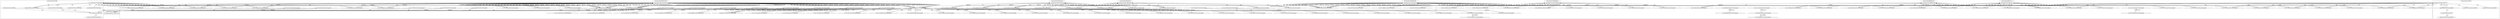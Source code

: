 digraph G {
	"1_fwatchdog#ServerID_866797f645-wb664"->"10.1.80.1:44382#ServerID_OuterContainerID"[ label="RESPONSE" ];
	"1_fwatchdog#ServerID_68977fd5c9-qtcgc"->"10.1.80.1:44040#ServerID_OuterContainerID"[ label="RESPONSE" ];
	"1_fwatchdog#ServerID_866797f645-wb664"->"10.1.80.1:44380#ServerID_OuterContainerID"[ label="RESPONSE" ];
	"10.1.80.1:44380#ServerID_OuterContainerID"->"1_fwatchdog#ServerID_866797f645-wb664"[ label="GET" ];
	"10.1.80.1:44042#ServerID_OuterContainerID"->"1_fwatchdog#ServerID_68977fd5c9-qtcgc"[ label="GET" ];
	"10.1.80.1:44040#ServerID_OuterContainerID"->"1_fwatchdog#ServerID_68977fd5c9-qtcgc"[ label="GET" ];
	"1_fwatchdog#ServerID_68977fd5c9-qtcgc"->"10.1.80.1:44042#ServerID_OuterContainerID"[ label="RESPONSE" ];
	"10.1.80.1:44382#ServerID_OuterContainerID"->"1_fwatchdog#ServerID_866797f645-wb664"[ label="GET" ];
	"10.1.80.1:60948#ServerID_OuterContainerID"->"1_fwatchdog#ServerID_7d87d9945d-dl2ff"[ label="GET" ];
	"1_fwatchdog#ServerID_7d87d9945d-dl2ff"->"10.1.80.1:60948#ServerID_OuterContainerID"[ label="RESPONSE" ];
	"10.1.80.1:52954#ServerID_OuterContainerID"->"1_fwatchdog#ServerID_54974bb99f-cjbgq"[ label="GET" ];
	"10.1.80.1:60950#ServerID_OuterContainerID"->"1_fwatchdog#ServerID_7d87d9945d-dl2ff"[ label="GET" ];
	"1_fwatchdog#ServerID_54974bb99f-cjbgq"->"10.1.80.1:52954#ServerID_OuterContainerID"[ label="RESPONSE" ];
	"1_fwatchdog#ServerID_7d87d9945d-dl2ff"->"10.1.80.1:60950#ServerID_OuterContainerID"[ label="RESPONSE" ];
	"10.1.80.1:52956#ServerID_OuterContainerID"->"1_fwatchdog#ServerID_54974bb99f-cjbgq"[ label="GET" ];
	"1_fwatchdog#ServerID_54974bb99f-cjbgq"->"10.1.80.1:52956#ServerID_OuterContainerID"[ label="RESPONSE" ];
	"10.1.80.1:45872#ServerID_OuterContainerID"->"1_fwatchdog#ServerID_c7c75f9bc-557t6"[ label="GET" ];
	"10.1.80.1:45874#ServerID_OuterContainerID"->"1_fwatchdog#ServerID_c7c75f9bc-557t6"[ label="GET" ];
	"1_fwatchdog#ServerID_c7c75f9bc-557t6"->"10.1.80.1:45872#ServerID_OuterContainerID"[ label="RESPONSE" ];
	"1_fwatchdog#ServerID_c7c75f9bc-557t6"->"10.1.80.1:45874#ServerID_OuterContainerID"[ label="RESPONSE" ];
	"10.1.80.1:33608#ServerID_OuterContainerID"->"1_fwatchdog#ServerID_5fff9df6cf-4xmj9"[ label="GET" ];
	"1_fwatchdog#ServerID_5fff9df6cf-4xmj9"->"10.1.80.1:33608#ServerID_OuterContainerID"[ label="RESPONSE" ];
	"10.1.80.1:33606#ServerID_OuterContainerID"->"1_fwatchdog#ServerID_5fff9df6cf-4xmj9"[ label="GET" ];
	"1_fwatchdog#ServerID_5fff9df6cf-4xmj9"->"10.1.80.1:33606#ServerID_OuterContainerID"[ label="RESPONSE" ];
	"10.1.80.1:33574#ServerID_OuterContainerID"->"1_fwatchdog#ServerID_9d862e47111d"[ label="read" ];
	"10.1.80.1:44075#ServerID_OuterContainerID"->"1_fwatchdog#ServerID_68977fd5c9-qtcgc"[ label="GET" ];
	"1_fwatchdog#ServerID_68977fd5c9-qtcgc"->"10.1.80.1:44075#ServerID_OuterContainerID"[ label="RESPONSE" ];
	"10.1.80.1:44074#ServerID_OuterContainerID"->"1_fwatchdog#ServerID_68977fd5c9-qtcgc"[ label="GET" ];
	"1_fwatchdog#ServerID_68977fd5c9-qtcgc"->"10.1.80.1:44074#ServerID_OuterContainerID"[ label="RESPONSE" ];
	"10.1.80.1:44416#ServerID_OuterContainerID"->"1_fwatchdog#ServerID_866797f645-wb664"[ label="GET" ];
	"1_fwatchdog#ServerID_866797f645-wb664"->"10.1.80.1:44416#ServerID_OuterContainerID"[ label="RESPONSE" ];
	"10.1.80.1:44414#ServerID_OuterContainerID"->"1_fwatchdog#ServerID_866797f645-wb664"[ label="GET" ];
	"1_fwatchdog#ServerID_866797f645-wb664"->"10.1.80.1:44414#ServerID_OuterContainerID"[ label="RESPONSE" ];
	"10.1.80.1:52990#ServerID_OuterContainerID"->"1_fwatchdog#ServerID_54974bb99f-cjbgq"[ label="GET" ];
	"1_fwatchdog#ServerID_54974bb99f-cjbgq"->"10.1.80.1:52990#ServerID_OuterContainerID"[ label="RESPONSE" ];
	"10.1.80.1:52988#ServerID_OuterContainerID"->"1_fwatchdog#ServerID_54974bb99f-cjbgq"[ label="GET" ];
	"1_fwatchdog#ServerID_54974bb99f-cjbgq"->"10.1.80.1:52988#ServerID_OuterContainerID"[ label="RESPONSE" ];
	"10.1.80.1:60982#ServerID_OuterContainerID"->"1_fwatchdog#ServerID_7d87d9945d-dl2ff"[ label="GET" ];
	"10.1.80.1:60984#ServerID_OuterContainerID"->"1_fwatchdog#ServerID_7d87d9945d-dl2ff"[ label="GET" ];
	"1_fwatchdog#ServerID_7d87d9945d-dl2ff"->"10.1.80.1:60984#ServerID_OuterContainerID"[ label="RESPONSE" ];
	"1_fwatchdog#ServerID_7d87d9945d-dl2ff"->"10.1.80.1:60982#ServerID_OuterContainerID"[ label="RESPONSE" ];
	"10.1.80.1:45908#ServerID_OuterContainerID"->"1_fwatchdog#ServerID_c7c75f9bc-557t6"[ label="GET" ];
	"10.1.80.1:45906#ServerID_OuterContainerID"->"1_fwatchdog#ServerID_c7c75f9bc-557t6"[ label="GET" ];
	"1_fwatchdog#ServerID_c7c75f9bc-557t6"->"10.1.80.1:45906#ServerID_OuterContainerID"[ label="RESPONSE" ];
	"1_fwatchdog#ServerID_c7c75f9bc-557t6"->"10.1.80.1:45908#ServerID_OuterContainerID"[ label="RESPONSE" ];
	"10.1.80.44:49264#ServerID_OuterContainerID"->"1_fwatchdog#ServerID_866797f645-wb664"[ label="POST" ];
	"1_fwatchdog#ServerID_866797f645-wb664"->"gateway:8080#ServerID_OuterContainerID"[ label="POST" ];
	"1_fwatchdog#ServerID_866797f645-wb664"->"10.1.80.44:8080#ServerID_OuterContainerID"[ label="POST" ];
	"10.1.80.44:40794#ServerID_OuterContainerID"->"1_fwatchdog#ServerID_7d87d9945d-dl2ff"[ label="POST" ];
	"1_fwatchdog#ServerID_7d87d9945d-dl2ff"->"10.1.80.44:40794#ServerID_OuterContainerID"[ label="RESPONSE" ];
	"10.1.80.44:8080#ServerID_OuterContainerID"->"1_fwatchdog#ServerID_866797f645-wb664"[ label="RESPONSE" ];
	"gateway:8080#ServerID_OuterContainerID"->"1_fwatchdog#ServerID_866797f645-wb664"[ label="RESPONSE" ];
	"1_fwatchdog#ServerID_866797f645-wb664"->"10.1.80.44:49264#ServerID_OuterContainerID"[ label="RESPONSE" ];
	"1_fwatchdog#ServerID_9d862e47111d"->"10.1.80.1:33574#ServerID_OuterContainerID"[ label="write" ];
	"10.1.80.44:49264#ServerID_OuterContainerID"->"1_fwatchdog#ServerID_866797f645-wb664"[ label="POST" ];
	"10.1.80.1:33572#ServerID_OuterContainerID"->"1_fwatchdog#ServerID_9d862e47111d"[ label="read" ];
	"1_fwatchdog#ServerID_866797f645-wb664"->"gateway:8080#ServerID_OuterContainerID"[ label="POST" ];
	"1_fwatchdog#ServerID_866797f645-wb664"->"10.1.80.44:8080#ServerID_OuterContainerID"[ label="POST" ];
	"10.1.80.44:40794#ServerID_OuterContainerID"->"1_fwatchdog#ServerID_7d87d9945d-dl2ff"[ label="POST" ];
	"1_fwatchdog#ServerID_7d87d9945d-dl2ff"->"10.1.80.44:40794#ServerID_OuterContainerID"[ label="RESPONSE" ];
	"10.1.80.44:8080#ServerID_OuterContainerID"->"1_fwatchdog#ServerID_866797f645-wb664"[ label="RESPONSE" ];
	"gateway:8080#ServerID_OuterContainerID"->"1_fwatchdog#ServerID_866797f645-wb664"[ label="RESPONSE" ];
	"1_fwatchdog#ServerID_866797f645-wb664"->"10.1.80.44:49264#ServerID_OuterContainerID"[ label="RESPONSE" ];
	"1_fwatchdog#ServerID_9d862e47111d"->"10.1.80.1:33572#ServerID_OuterContainerID"[ label="write" ];
	"10.1.80.44:49264#ServerID_OuterContainerID"->"1_fwatchdog#ServerID_866797f645-wb664"[ label="POST" ];
	"1_fwatchdog#ServerID_866797f645-wb664"->"gateway:8080#ServerID_OuterContainerID"[ label="POST" ];
	"1_fwatchdog#ServerID_866797f645-wb664"->"10.1.80.44:8080#ServerID_OuterContainerID"[ label="POST" ];
	"10.1.80.44:40794#ServerID_OuterContainerID"->"1_fwatchdog#ServerID_7d87d9945d-dl2ff"[ label="POST" ];
	"10.1.80.1:44040#ServerID_OuterContainerID"->"1_fwatchdog#ServerID_d60b35b0ed2d"[ label="read" ];
	"1_fwatchdog#ServerID_7d87d9945d-dl2ff"->"10.1.80.44:40794#ServerID_OuterContainerID"[ label="RESPONSE" ];
	"10.1.80.44:8080#ServerID_OuterContainerID"->"1_fwatchdog#ServerID_866797f645-wb664"[ label="RESPONSE" ];
	"gateway:8080#ServerID_OuterContainerID"->"1_fwatchdog#ServerID_866797f645-wb664"[ label="RESPONSE" ];
	"1_fwatchdog#ServerID_866797f645-wb664"->"10.1.80.44:49264#ServerID_OuterContainerID"[ label="RESPONSE" ];
	"10.1.80.1:44042#ServerID_OuterContainerID"->"1_fwatchdog#ServerID_d60b35b0ed2d"[ label="read" ];
	"10.1.80.44:49264#ServerID_OuterContainerID"->"1_fwatchdog#ServerID_866797f645-wb664"[ label="POST" ];
	"1_fwatchdog#ServerID_866797f645-wb664"->"gateway:8080#ServerID_OuterContainerID"[ label="POST" ];
	"1_fwatchdog#ServerID_866797f645-wb664"->"10.1.80.44:8080#ServerID_OuterContainerID"[ label="POST" ];
	"10.1.80.44:40794#ServerID_OuterContainerID"->"1_fwatchdog#ServerID_7d87d9945d-dl2ff"[ label="POST" ];
	"1_fwatchdog#ServerID_7d87d9945d-dl2ff"->"10.1.80.44:40794#ServerID_OuterContainerID"[ label="RESPONSE" ];
	"10.1.80.44:8080#ServerID_OuterContainerID"->"1_fwatchdog#ServerID_866797f645-wb664"[ label="RESPONSE" ];
	"gateway:8080#ServerID_OuterContainerID"->"1_fwatchdog#ServerID_866797f645-wb664"[ label="RESPONSE" ];
	"1_fwatchdog#ServerID_866797f645-wb664"->"10.1.80.44:49264#ServerID_OuterContainerID"[ label="RESPONSE" ];
	"1_fwatchdog#ServerID_d60b35b0ed2d"->"10.1.80.1:44042#ServerID_OuterContainerID"[ label="write" ];
	"10.1.80.1:33694#ServerID_OuterContainerID"->"1_fwatchdog#ServerID_5fff9df6cf-4xmj9"[ label="GET" ];
	"10.1.80.1:33695#ServerID_OuterContainerID"->"1_fwatchdog#ServerID_5fff9df6cf-4xmj9"[ label="GET" ];
	"1_fwatchdog#ServerID_5fff9df6cf-4xmj9"->"10.1.80.1:33694#ServerID_OuterContainerID"[ label="RESPONSE" ];
	"1_fwatchdog#ServerID_5fff9df6cf-4xmj9"->"10.1.80.1:33695#ServerID_OuterContainerID"[ label="RESPONSE" ];
	"10.1.80.44:49264#ServerID_OuterContainerID"->"1_fwatchdog#ServerID_866797f645-wb664"[ label="POST" ];
	"1_fwatchdog#ServerID_866797f645-wb664"->"gateway:8080#ServerID_OuterContainerID"[ label="POST" ];
	"1_fwatchdog#ServerID_866797f645-wb664"->"10.1.80.44:8080#ServerID_OuterContainerID"[ label="POST" ];
	"1_fwatchdog#ServerID_7d87d9945d-dl2ff"->"10.1.80.44:40794#ServerID_OuterContainerID"[ label="RESPONSE" ];
	"10.1.80.44:40794#ServerID_OuterContainerID"->"1_fwatchdog#ServerID_7d87d9945d-dl2ff"[ label="POST" ];
	"1_fwatchdog#ServerID_d60b35b0ed2d"->"10.1.80.1:44040#ServerID_OuterContainerID"[ label="write" ];
	"10.1.80.44:8080#ServerID_OuterContainerID"->"1_fwatchdog#ServerID_866797f645-wb664"[ label="RESPONSE" ];
	"gateway:8080#ServerID_OuterContainerID"->"1_fwatchdog#ServerID_866797f645-wb664"[ label="RESPONSE" ];
	"1_fwatchdog#ServerID_866797f645-wb664"->"10.1.80.44:49264#ServerID_OuterContainerID"[ label="RESPONSE" ];
	"10.1.80.1:44380#ServerID_OuterContainerID"->"1_fwatchdog#ServerID_309ec2955ffa"[ label="read" ];
	"10.1.80.44:49264#ServerID_OuterContainerID"->"1_fwatchdog#ServerID_866797f645-wb664"[ label="POST" ];
	"1_fwatchdog#ServerID_866797f645-wb664"->"gateway:8080#ServerID_OuterContainerID"[ label="POST" ];
	"1_fwatchdog#ServerID_866797f645-wb664"->"10.1.80.44:8080#ServerID_OuterContainerID"[ label="POST" ];
	"10.1.80.44:40794#ServerID_OuterContainerID"->"1_fwatchdog#ServerID_7d87d9945d-dl2ff"[ label="POST" ];
	"1_fwatchdog#ServerID_7d87d9945d-dl2ff"->"10.1.80.44:40794#ServerID_OuterContainerID"[ label="RESPONSE" ];
	"10.1.80.44:8080#ServerID_OuterContainerID"->"1_fwatchdog#ServerID_866797f645-wb664"[ label="RESPONSE" ];
	"gateway:8080#ServerID_OuterContainerID"->"1_fwatchdog#ServerID_866797f645-wb664"[ label="RESPONSE" ];
	"1_fwatchdog#ServerID_866797f645-wb664"->"10.1.80.44:49264#ServerID_OuterContainerID"[ label="RESPONSE" ];
	"10.1.80.44:49264#ServerID_OuterContainerID"->"1_fwatchdog#ServerID_866797f645-wb664"[ label="POST" ];
	"1_fwatchdog#ServerID_866797f645-wb664"->"gateway:8080#ServerID_OuterContainerID"[ label="POST" ];
	"1_fwatchdog#ServerID_866797f645-wb664"->"10.1.80.44:8080#ServerID_OuterContainerID"[ label="POST" ];
	"10.1.80.44:40794#ServerID_OuterContainerID"->"1_fwatchdog#ServerID_7d87d9945d-dl2ff"[ label="POST" ];
	"1_fwatchdog#ServerID_7d87d9945d-dl2ff"->"10.1.80.44:40794#ServerID_OuterContainerID"[ label="RESPONSE" ];
	"10.1.80.44:8080#ServerID_OuterContainerID"->"1_fwatchdog#ServerID_866797f645-wb664"[ label="RESPONSE" ];
	"gateway:8080#ServerID_OuterContainerID"->"1_fwatchdog#ServerID_866797f645-wb664"[ label="RESPONSE" ];
	"1_fwatchdog#ServerID_866797f645-wb664"->"10.1.80.44:49264#ServerID_OuterContainerID"[ label="RESPONSE" ];
	"10.1.80.44:49264#ServerID_OuterContainerID"->"1_fwatchdog#ServerID_866797f645-wb664"[ label="POST" ];
	"1_fwatchdog#ServerID_866797f645-wb664"->"gateway:8080#ServerID_OuterContainerID"[ label="POST" ];
	"1_fwatchdog#ServerID_866797f645-wb664"->"10.1.80.44:8080#ServerID_OuterContainerID"[ label="POST" ];
	"10.1.80.44:40794#ServerID_OuterContainerID"->"1_fwatchdog#ServerID_7d87d9945d-dl2ff"[ label="POST" ];
	"1_fwatchdog#ServerID_7d87d9945d-dl2ff"->"10.1.80.44:40794#ServerID_OuterContainerID"[ label="RESPONSE" ];
	"10.1.80.44:8080#ServerID_OuterContainerID"->"1_fwatchdog#ServerID_866797f645-wb664"[ label="RESPONSE" ];
	"gateway:8080#ServerID_OuterContainerID"->"1_fwatchdog#ServerID_866797f645-wb664"[ label="RESPONSE" ];
	"1_fwatchdog#ServerID_866797f645-wb664"->"10.1.80.44:49264#ServerID_OuterContainerID"[ label="RESPONSE" ];
	"10.1.80.44:49264#ServerID_OuterContainerID"->"1_fwatchdog#ServerID_866797f645-wb664"[ label="POST" ];
	"1_fwatchdog#ServerID_866797f645-wb664"->"gateway:8080#ServerID_OuterContainerID"[ label="POST" ];
	"1_fwatchdog#ServerID_866797f645-wb664"->"10.1.80.44:8080#ServerID_OuterContainerID"[ label="POST" ];
	"10.1.80.44:40794#ServerID_OuterContainerID"->"1_fwatchdog#ServerID_7d87d9945d-dl2ff"[ label="POST" ];
	"1_fwatchdog#ServerID_7d87d9945d-dl2ff"->"10.1.80.44:40794#ServerID_OuterContainerID"[ label="RESPONSE" ];
	"10.1.80.44:8080#ServerID_OuterContainerID"->"1_fwatchdog#ServerID_866797f645-wb664"[ label="RESPONSE" ];
	"gateway:8080#ServerID_OuterContainerID"->"1_fwatchdog#ServerID_866797f645-wb664"[ label="RESPONSE" ];
	"1_fwatchdog#ServerID_866797f645-wb664"->"10.1.80.44:49264#ServerID_OuterContainerID"[ label="RESPONSE" ];
	"10.1.80.44:49264#ServerID_OuterContainerID"->"1_fwatchdog#ServerID_866797f645-wb664"[ label="POST" ];
	"1_fwatchdog#ServerID_866797f645-wb664"->"gateway:8080#ServerID_OuterContainerID"[ label="POST" ];
	"1_fwatchdog#ServerID_866797f645-wb664"->"10.1.80.44:8080#ServerID_OuterContainerID"[ label="POST" ];
	"10.1.80.44:40794#ServerID_OuterContainerID"->"1_fwatchdog#ServerID_7d87d9945d-dl2ff"[ label="POST" ];
	"1_fwatchdog#ServerID_7d87d9945d-dl2ff"->"10.1.80.44:40794#ServerID_OuterContainerID"[ label="RESPONSE" ];
	"10.1.80.44:8080#ServerID_OuterContainerID"->"1_fwatchdog#ServerID_866797f645-wb664"[ label="RESPONSE" ];
	"gateway:8080#ServerID_OuterContainerID"->"1_fwatchdog#ServerID_866797f645-wb664"[ label="RESPONSE" ];
	"1_fwatchdog#ServerID_866797f645-wb664"->"10.1.80.44:49264#ServerID_OuterContainerID"[ label="RESPONSE" ];
	"10.1.80.44:49264#ServerID_OuterContainerID"->"1_fwatchdog#ServerID_866797f645-wb664"[ label="POST" ];
	"1_fwatchdog#ServerID_866797f645-wb664"->"gateway:8080#ServerID_OuterContainerID"[ label="POST" ];
	"1_fwatchdog#ServerID_866797f645-wb664"->"10.1.80.44:8080#ServerID_OuterContainerID"[ label="POST" ];
	"10.1.80.44:40794#ServerID_OuterContainerID"->"1_fwatchdog#ServerID_7d87d9945d-dl2ff"[ label="POST" ];
	"1_fwatchdog#ServerID_7d87d9945d-dl2ff"->"10.1.80.44:40794#ServerID_OuterContainerID"[ label="RESPONSE" ];
	"10.1.80.44:8080#ServerID_OuterContainerID"->"1_fwatchdog#ServerID_866797f645-wb664"[ label="RESPONSE" ];
	"gateway:8080#ServerID_OuterContainerID"->"1_fwatchdog#ServerID_866797f645-wb664"[ label="RESPONSE" ];
	"1_fwatchdog#ServerID_866797f645-wb664"->"10.1.80.44:49264#ServerID_OuterContainerID"[ label="RESPONSE" ];
	"10.1.80.44:49264#ServerID_OuterContainerID"->"1_fwatchdog#ServerID_866797f645-wb664"[ label="POST" ];
	"1_fwatchdog#ServerID_866797f645-wb664"->"gateway:8080#ServerID_OuterContainerID"[ label="POST" ];
	"1_fwatchdog#ServerID_866797f645-wb664"->"10.1.80.44:8080#ServerID_OuterContainerID"[ label="POST" ];
	"10.1.80.44:40794#ServerID_OuterContainerID"->"1_fwatchdog#ServerID_7d87d9945d-dl2ff"[ label="POST" ];
	"1_fwatchdog#ServerID_7d87d9945d-dl2ff"->"10.1.80.44:40794#ServerID_OuterContainerID"[ label="RESPONSE" ];
	"10.1.80.44:8080#ServerID_OuterContainerID"->"1_fwatchdog#ServerID_866797f645-wb664"[ label="RESPONSE" ];
	"gateway:8080#ServerID_OuterContainerID"->"1_fwatchdog#ServerID_866797f645-wb664"[ label="RESPONSE" ];
	"1_fwatchdog#ServerID_866797f645-wb664"->"10.1.80.44:49264#ServerID_OuterContainerID"[ label="RESPONSE" ];
	"10.1.80.44:40794#ServerID_OuterContainerID"->"1_fwatchdog#ServerID_7d87d9945d-dl2ff"[ label="POST" ];
	"10.1.80.44:49264#ServerID_OuterContainerID"->"1_fwatchdog#ServerID_866797f645-wb664"[ label="POST" ];
	"1_fwatchdog#ServerID_866797f645-wb664"->"gateway:8080#ServerID_OuterContainerID"[ label="POST" ];
	"1_fwatchdog#ServerID_866797f645-wb664"->"10.1.80.44:8080#ServerID_OuterContainerID"[ label="POST" ];
	"1_fwatchdog#ServerID_7d87d9945d-dl2ff"->"10.1.80.44:40794#ServerID_OuterContainerID"[ label="RESPONSE" ];
	"10.1.80.44:8080#ServerID_OuterContainerID"->"1_fwatchdog#ServerID_866797f645-wb664"[ label="RESPONSE" ];
	"gateway:8080#ServerID_OuterContainerID"->"1_fwatchdog#ServerID_866797f645-wb664"[ label="RESPONSE" ];
	"1_fwatchdog#ServerID_866797f645-wb664"->"10.1.80.44:49264#ServerID_OuterContainerID"[ label="RESPONSE" ];
	"10.1.80.44:49264#ServerID_OuterContainerID"->"1_fwatchdog#ServerID_866797f645-wb664"[ label="POST" ];
	"1_fwatchdog#ServerID_866797f645-wb664"->"gateway:8080#ServerID_OuterContainerID"[ label="POST" ];
	"1_fwatchdog#ServerID_866797f645-wb664"->"10.1.80.44:8080#ServerID_OuterContainerID"[ label="POST" ];
	"10.1.80.44:40794#ServerID_OuterContainerID"->"1_fwatchdog#ServerID_7d87d9945d-dl2ff"[ label="POST" ];
	"1_fwatchdog#ServerID_7d87d9945d-dl2ff"->"10.1.80.44:40794#ServerID_OuterContainerID"[ label="RESPONSE" ];
	"10.1.80.44:8080#ServerID_OuterContainerID"->"1_fwatchdog#ServerID_866797f645-wb664"[ label="RESPONSE" ];
	"gateway:8080#ServerID_OuterContainerID"->"1_fwatchdog#ServerID_866797f645-wb664"[ label="RESPONSE" ];
	"1_fwatchdog#ServerID_866797f645-wb664"->"10.1.80.44:49264#ServerID_OuterContainerID"[ label="RESPONSE" ];
	"10.1.80.44:49264#ServerID_OuterContainerID"->"1_fwatchdog#ServerID_866797f645-wb664"[ label="POST" ];
	"10.1.80.1:44250#ServerID_OuterContainerID"->"1_fwatchdog#ServerID_68977fd5c9-qtcgc"[ label="GET" ];
	"10.1.80.1:44248#ServerID_OuterContainerID"->"1_fwatchdog#ServerID_68977fd5c9-qtcgc"[ label="GET" ];
	"1_fwatchdog#ServerID_68977fd5c9-qtcgc"->"10.1.80.1:44248#ServerID_OuterContainerID"[ label="RESPONSE" ];
	"1_fwatchdog#ServerID_68977fd5c9-qtcgc"->"10.1.80.1:44250#ServerID_OuterContainerID"[ label="RESPONSE" ];
	"1_fwatchdog#ServerID_866797f645-wb664"->"gateway:8080#ServerID_OuterContainerID"[ label="POST" ];
	"1_fwatchdog#ServerID_866797f645-wb664"->"10.1.80.44:8080#ServerID_OuterContainerID"[ label="POST" ];
	"10.1.80.44:40794#ServerID_OuterContainerID"->"1_fwatchdog#ServerID_7d87d9945d-dl2ff"[ label="POST" ];
	"1_fwatchdog#ServerID_7d87d9945d-dl2ff"->"10.1.80.44:40794#ServerID_OuterContainerID"[ label="RESPONSE" ];
	"10.1.80.44:8080#ServerID_OuterContainerID"->"1_fwatchdog#ServerID_866797f645-wb664"[ label="RESPONSE" ];
	"gateway:8080#ServerID_OuterContainerID"->"1_fwatchdog#ServerID_866797f645-wb664"[ label="RESPONSE" ];
	"1_fwatchdog#ServerID_866797f645-wb664"->"10.1.80.44:49264#ServerID_OuterContainerID"[ label="RESPONSE" ];
	"10.1.80.1:44592#ServerID_OuterContainerID"->"1_fwatchdog#ServerID_866797f645-wb664"[ label="GET" ];
	"10.1.80.1:44594#ServerID_OuterContainerID"->"1_fwatchdog#ServerID_866797f645-wb664"[ label="GET" ];
	"1_fwatchdog#ServerID_866797f645-wb664"->"10.1.80.1:44594#ServerID_OuterContainerID"[ label="RESPONSE" ];
	"1_fwatchdog#ServerID_866797f645-wb664"->"10.1.80.1:44592#ServerID_OuterContainerID"[ label="RESPONSE" ];
	"10.1.80.1:32930#ServerID_OuterContainerID"->"1_fwatchdog#ServerID_7d87d9945d-dl2ff"[ label="GET" ];
	"10.1.80.1:32928#ServerID_OuterContainerID"->"1_fwatchdog#ServerID_7d87d9945d-dl2ff"[ label="GET" ];
	"10.1.80.1:53168#ServerID_OuterContainerID"->"1_fwatchdog#ServerID_54974bb99f-cjbgq"[ label="GET" ];
	"10.1.80.1:53166#ServerID_OuterContainerID"->"1_fwatchdog#ServerID_54974bb99f-cjbgq"[ label="GET" ];
	"1_fwatchdog#ServerID_7d87d9945d-dl2ff"->"10.1.80.1:32928#ServerID_OuterContainerID"[ label="RESPONSE" ];
	"1_fwatchdog#ServerID_7d87d9945d-dl2ff"->"10.1.80.1:32930#ServerID_OuterContainerID"[ label="RESPONSE" ];
	"1_fwatchdog#ServerID_54974bb99f-cjbgq"->"10.1.80.1:53166#ServerID_OuterContainerID"[ label="RESPONSE" ];
	"1_fwatchdog#ServerID_54974bb99f-cjbgq"->"10.1.80.1:53168#ServerID_OuterContainerID"[ label="RESPONSE" ];
	"10.1.80.44:49264#ServerID_OuterContainerID"->"1_fwatchdog#ServerID_866797f645-wb664"[ label="POST" ];
	"1_fwatchdog#ServerID_866797f645-wb664"->"gateway:8080#ServerID_OuterContainerID"[ label="POST" ];
	"1_fwatchdog#ServerID_866797f645-wb664"->"10.1.80.44:8080#ServerID_OuterContainerID"[ label="POST" ];
	"10.1.80.44:40794#ServerID_OuterContainerID"->"1_fwatchdog#ServerID_7d87d9945d-dl2ff"[ label="POST" ];
	"1_fwatchdog#ServerID_7d87d9945d-dl2ff"->"10.1.80.44:40794#ServerID_OuterContainerID"[ label="RESPONSE" ];
	"10.1.80.44:8080#ServerID_OuterContainerID"->"1_fwatchdog#ServerID_866797f645-wb664"[ label="RESPONSE" ];
	"gateway:8080#ServerID_OuterContainerID"->"1_fwatchdog#ServerID_866797f645-wb664"[ label="RESPONSE" ];
	"1_fwatchdog#ServerID_866797f645-wb664"->"10.1.80.44:49264#ServerID_OuterContainerID"[ label="RESPONSE" ];
	"10.1.80.1:46094#ServerID_OuterContainerID"->"1_fwatchdog#ServerID_c7c75f9bc-557t6"[ label="GET" ];
	"10.1.80.1:46092#ServerID_OuterContainerID"->"1_fwatchdog#ServerID_c7c75f9bc-557t6"[ label="GET" ];
	"1_fwatchdog#ServerID_c7c75f9bc-557t6"->"10.1.80.1:46092#ServerID_OuterContainerID"[ label="RESPONSE" ];
	"1_fwatchdog#ServerID_c7c75f9bc-557t6"->"10.1.80.1:46094#ServerID_OuterContainerID"[ label="RESPONSE" ];
	"10.1.80.44:49264#ServerID_OuterContainerID"->"1_fwatchdog#ServerID_866797f645-wb664"[ label="POST" ];
	"1_fwatchdog#ServerID_866797f645-wb664"->"gateway:8080#ServerID_OuterContainerID"[ label="POST" ];
	"1_fwatchdog#ServerID_866797f645-wb664"->"10.1.80.44:8080#ServerID_OuterContainerID"[ label="POST" ];
	"10.1.80.44:40794#ServerID_OuterContainerID"->"1_fwatchdog#ServerID_7d87d9945d-dl2ff"[ label="POST" ];
	"1_fwatchdog#ServerID_7d87d9945d-dl2ff"->"10.1.80.44:40794#ServerID_OuterContainerID"[ label="RESPONSE" ];
	"10.1.80.44:8080#ServerID_OuterContainerID"->"1_fwatchdog#ServerID_866797f645-wb664"[ label="RESPONSE" ];
	"gateway:8080#ServerID_OuterContainerID"->"1_fwatchdog#ServerID_866797f645-wb664"[ label="RESPONSE" ];
	"1_fwatchdog#ServerID_866797f645-wb664"->"10.1.80.44:49264#ServerID_OuterContainerID"[ label="RESPONSE" ];
	"10.1.80.44:49264#ServerID_OuterContainerID"->"1_fwatchdog#ServerID_866797f645-wb664"[ label="POST" ];
	"1_fwatchdog#ServerID_866797f645-wb664"->"gateway:8080#ServerID_OuterContainerID"[ label="POST" ];
	"1_fwatchdog#ServerID_866797f645-wb664"->"10.1.80.44:8080#ServerID_OuterContainerID"[ label="POST" ];
	"10.1.80.44:40794#ServerID_OuterContainerID"->"1_fwatchdog#ServerID_7d87d9945d-dl2ff"[ label="POST" ];
	"1_fwatchdog#ServerID_7d87d9945d-dl2ff"->"10.1.80.44:40794#ServerID_OuterContainerID"[ label="RESPONSE" ];
	"10.1.80.44:8080#ServerID_OuterContainerID"->"1_fwatchdog#ServerID_866797f645-wb664"[ label="RESPONSE" ];
	"gateway:8080#ServerID_OuterContainerID"->"1_fwatchdog#ServerID_866797f645-wb664"[ label="RESPONSE" ];
	"1_fwatchdog#ServerID_866797f645-wb664"->"10.1.80.44:49264#ServerID_OuterContainerID"[ label="RESPONSE" ];
	"10.1.80.44:49264#ServerID_OuterContainerID"->"1_fwatchdog#ServerID_866797f645-wb664"[ label="POST" ];
	"1_fwatchdog#ServerID_866797f645-wb664"->"gateway:8080#ServerID_OuterContainerID"[ label="POST" ];
	"1_fwatchdog#ServerID_866797f645-wb664"->"10.1.80.44:8080#ServerID_OuterContainerID"[ label="POST" ];
	"10.1.80.44:40794#ServerID_OuterContainerID"->"1_fwatchdog#ServerID_7d87d9945d-dl2ff"[ label="POST" ];
	"1_fwatchdog#ServerID_7d87d9945d-dl2ff"->"10.1.80.44:40794#ServerID_OuterContainerID"[ label="RESPONSE" ];
	"10.1.80.44:8080#ServerID_OuterContainerID"->"1_fwatchdog#ServerID_866797f645-wb664"[ label="RESPONSE" ];
	"gateway:8080#ServerID_OuterContainerID"->"1_fwatchdog#ServerID_866797f645-wb664"[ label="RESPONSE" ];
	"1_fwatchdog#ServerID_866797f645-wb664"->"10.1.80.44:49264#ServerID_OuterContainerID"[ label="RESPONSE" ];
	"10.1.80.1:33851#ServerID_OuterContainerID"->"1_fwatchdog#ServerID_5fff9df6cf-4xmj9"[ label="GET" ];
	"1_fwatchdog#ServerID_5fff9df6cf-4xmj9"->"10.1.80.1:33851#ServerID_OuterContainerID"[ label="RESPONSE" ];
	"10.1.80.1:33850#ServerID_OuterContainerID"->"1_fwatchdog#ServerID_5fff9df6cf-4xmj9"[ label="GET" ];
	"1_fwatchdog#ServerID_5fff9df6cf-4xmj9"->"10.1.80.1:33850#ServerID_OuterContainerID"[ label="RESPONSE" ];
	"10.1.80.1:44314#ServerID_OuterContainerID"->"1_fwatchdog#ServerID_68977fd5c9-qtcgc"[ label="GET" ];
	"1_fwatchdog#ServerID_68977fd5c9-qtcgc"->"10.1.80.1:44314#ServerID_OuterContainerID"[ label="RESPONSE" ];
	"10.1.80.1:44316#ServerID_OuterContainerID"->"1_fwatchdog#ServerID_68977fd5c9-qtcgc"[ label="GET" ];
	"1_fwatchdog#ServerID_68977fd5c9-qtcgc"->"10.1.80.1:44316#ServerID_OuterContainerID"[ label="RESPONSE" ];
	"10.1.80.1:44656#ServerID_OuterContainerID"->"1_fwatchdog#ServerID_866797f645-wb664"[ label="GET" ];
	"1_fwatchdog#ServerID_866797f645-wb664"->"10.1.80.1:44656#ServerID_OuterContainerID"[ label="RESPONSE" ];
	"10.1.80.1:44654#ServerID_OuterContainerID"->"1_fwatchdog#ServerID_866797f645-wb664"[ label="GET" ];
	"1_fwatchdog#ServerID_866797f645-wb664"->"10.1.80.1:44654#ServerID_OuterContainerID"[ label="RESPONSE" ];
	"10.1.80.1:32990#ServerID_OuterContainerID"->"1_fwatchdog#ServerID_7d87d9945d-dl2ff"[ label="GET" ];
	"1_fwatchdog#ServerID_7d87d9945d-dl2ff"->"10.1.80.1:32990#ServerID_OuterContainerID"[ label="RESPONSE" ];
	"10.1.80.1:53228#ServerID_OuterContainerID"->"1_fwatchdog#ServerID_54974bb99f-cjbgq"[ label="GET" ];
	"1_fwatchdog#ServerID_54974bb99f-cjbgq"->"10.1.80.1:53228#ServerID_OuterContainerID"[ label="RESPONSE" ];
	"10.1.80.1:53230#ServerID_OuterContainerID"->"1_fwatchdog#ServerID_54974bb99f-cjbgq"[ label="GET" ];
	"10.1.80.1:32992#ServerID_OuterContainerID"->"1_fwatchdog#ServerID_7d87d9945d-dl2ff"[ label="GET" ];
	"1_fwatchdog#ServerID_7d87d9945d-dl2ff"->"10.1.80.1:32992#ServerID_OuterContainerID"[ label="RESPONSE" ];
	"1_fwatchdog#ServerID_54974bb99f-cjbgq"->"10.1.80.1:53230#ServerID_OuterContainerID"[ label="RESPONSE" ];
	"10.1.80.1:46147#ServerID_OuterContainerID"->"1_fwatchdog#ServerID_c7c75f9bc-557t6"[ label="GET" ];
	"1_fwatchdog#ServerID_c7c75f9bc-557t6"->"10.1.80.1:46147#ServerID_OuterContainerID"[ label="RESPONSE" ];
	"10.1.80.1:46146#ServerID_OuterContainerID"->"1_fwatchdog#ServerID_c7c75f9bc-557t6"[ label="GET" ];
	"1_fwatchdog#ServerID_c7c75f9bc-557t6"->"10.1.80.1:46146#ServerID_OuterContainerID"[ label="RESPONSE" ];
	"10.1.80.1:33884#ServerID_OuterContainerID"->"1_fwatchdog#ServerID_5fff9df6cf-4xmj9"[ label="GET" ];
	"1_fwatchdog#ServerID_5fff9df6cf-4xmj9"->"10.1.80.1:33884#ServerID_OuterContainerID"[ label="RESPONSE" ];
	"10.1.80.1:33885#ServerID_OuterContainerID"->"1_fwatchdog#ServerID_5fff9df6cf-4xmj9"[ label="GET" ];
	"1_fwatchdog#ServerID_5fff9df6cf-4xmj9"->"10.1.80.1:33885#ServerID_OuterContainerID"[ label="RESPONSE" ];
	"10.1.80.1:44362#ServerID_OuterContainerID"->"1_fwatchdog#ServerID_68977fd5c9-qtcgc"[ label="GET" ];
	"1_fwatchdog#ServerID_68977fd5c9-qtcgc"->"10.1.80.1:44362#ServerID_OuterContainerID"[ label="RESPONSE" ];
	"10.1.80.1:44364#ServerID_OuterContainerID"->"1_fwatchdog#ServerID_68977fd5c9-qtcgc"[ label="GET" ];
	"1_fwatchdog#ServerID_68977fd5c9-qtcgc"->"10.1.80.1:44364#ServerID_OuterContainerID"[ label="RESPONSE" ];
	"10.1.80.1:44702#ServerID_OuterContainerID"->"1_fwatchdog#ServerID_866797f645-wb664"[ label="GET" ];
	"1_fwatchdog#ServerID_866797f645-wb664"->"10.1.80.1:44702#ServerID_OuterContainerID"[ label="RESPONSE" ];
	"10.1.80.1:44703#ServerID_OuterContainerID"->"1_fwatchdog#ServerID_866797f645-wb664"[ label="GET" ];
	"1_fwatchdog#ServerID_866797f645-wb664"->"10.1.80.1:44703#ServerID_OuterContainerID"[ label="RESPONSE" ];
	"10.1.80.1:53276#ServerID_OuterContainerID"->"1_fwatchdog#ServerID_54974bb99f-cjbgq"[ label="GET" ];
	"10.1.80.1:53272#ServerID_OuterContainerID"->"1_fwatchdog#ServerID_54974bb99f-cjbgq"[ label="GET" ];
	"1_fwatchdog#ServerID_54974bb99f-cjbgq"->"10.1.80.1:53272#ServerID_OuterContainerID"[ label="RESPONSE" ];
	"1_fwatchdog#ServerID_54974bb99f-cjbgq"->"10.1.80.1:53276#ServerID_OuterContainerID"[ label="RESPONSE" ];
	"10.1.80.1:33044#ServerID_OuterContainerID"->"1_fwatchdog#ServerID_7d87d9945d-dl2ff"[ label="GET" ];
	"1_fwatchdog#ServerID_7d87d9945d-dl2ff"->"10.1.80.1:33044#ServerID_OuterContainerID"[ label="RESPONSE" ];
	"10.1.80.1:33038#ServerID_OuterContainerID"->"1_fwatchdog#ServerID_7d87d9945d-dl2ff"[ label="GET" ];
	"1_fwatchdog#ServerID_7d87d9945d-dl2ff"->"10.1.80.1:33038#ServerID_OuterContainerID"[ label="RESPONSE" ];
	"10.1.80.1:46196#ServerID_OuterContainerID"->"1_fwatchdog#ServerID_c7c75f9bc-557t6"[ label="GET" ];
	"1_fwatchdog#ServerID_c7c75f9bc-557t6"->"10.1.80.1:46196#ServerID_OuterContainerID"[ label="RESPONSE" ];
	"10.1.80.1:46194#ServerID_OuterContainerID"->"1_fwatchdog#ServerID_c7c75f9bc-557t6"[ label="GET" ];
	"10.1.80.1:44382#ServerID_OuterContainerID"->"1_fwatchdog#ServerID_309ec2955ffa"[ label="read" ];
	"1_fwatchdog#ServerID_309ec2955ffa"->"10.1.80.1:44382#ServerID_OuterContainerID"[ label="write" ];
	"1_fwatchdog#ServerID_309ec2955ffa"->"10.1.80.1:44380#ServerID_OuterContainerID"[ label="write" ];
	"10.1.80.1:60948#ServerID_OuterContainerID"->"1_fwatchdog#ServerID_04eca90de97f"[ label="read" ];
	"10.1.80.1:60950#ServerID_OuterContainerID"->"1_fwatchdog#ServerID_04eca90de97f"[ label="read" ];
	"1_fwatchdog#ServerID_04eca90de97f"->"10.1.80.1:60948#ServerID_OuterContainerID"[ label="write" ];
	"1_fwatchdog#ServerID_04eca90de97f"->"10.1.80.1:60950#ServerID_OuterContainerID"[ label="write" ];
	"10.1.80.1:33608#ServerID_OuterContainerID"->"1_fwatchdog#ServerID_9d862e47111d"[ label="read" ];
	"1_fwatchdog#ServerID_9d862e47111d"->"10.1.80.1:33608#ServerID_OuterContainerID"[ label="write" ];
	"10.1.80.1:33606#ServerID_OuterContainerID"->"1_fwatchdog#ServerID_9d862e47111d"[ label="read" ];
	"10.1.80.1:44074#ServerID_OuterContainerID"->"1_fwatchdog#ServerID_d60b35b0ed2d"[ label="read" ];
	"1_fwatchdog#ServerID_9d862e47111d"->"10.1.80.1:33606#ServerID_OuterContainerID"[ label="write" ];
	"10.1.80.1:44075#ServerID_OuterContainerID"->"1_fwatchdog#ServerID_d60b35b0ed2d"[ label="read" ];
	"1_fwatchdog#ServerID_d60b35b0ed2d"->"10.1.80.1:44075#ServerID_OuterContainerID"[ label="write" ];
	"1_fwatchdog#ServerID_d60b35b0ed2d"->"10.1.80.1:44074#ServerID_OuterContainerID"[ label="write" ];
	"10.1.80.1:44414#ServerID_OuterContainerID"->"1_fwatchdog#ServerID_309ec2955ffa"[ label="read" ];
	"10.1.80.1:44416#ServerID_OuterContainerID"->"1_fwatchdog#ServerID_309ec2955ffa"[ label="read" ];
	"1_fwatchdog#ServerID_309ec2955ffa"->"10.1.80.1:44416#ServerID_OuterContainerID"[ label="write" ];
	"1_fwatchdog#ServerID_309ec2955ffa"->"10.1.80.1:44414#ServerID_OuterContainerID"[ label="write" ];
	"10.1.80.1:60982#ServerID_OuterContainerID"->"1_fwatchdog#ServerID_04eca90de97f"[ label="read" ];
	"10.1.80.1:60984#ServerID_OuterContainerID"->"1_fwatchdog#ServerID_04eca90de97f"[ label="read" ];
	"1_fwatchdog#ServerID_04eca90de97f"->"10.1.80.1:60984#ServerID_OuterContainerID"[ label="write" ];
	"1_fwatchdog#ServerID_04eca90de97f"->"10.1.80.1:60982#ServerID_OuterContainerID"[ label="write" ];
	"1_fwatchdog#ServerID_309ec2955ffa"->"localhost:3000#ServerID_309ec2955ffa"[ label="connect" ];
	"1_fwatchdog#ServerID_309ec2955ffa"->"pipe:[443592]#ServerID_309ec2955ffa"[ label="write" ];
	"10.1.80.44:49264#ServerID_OuterContainerID"->"1_fwatchdog#ServerID_309ec2955ffa"[ label="read" ];
	"localhost:3000#ServerID_309ec2955ffa"->"1_fwatchdog#ServerID_309ec2955ffa"[ label="read" ];
	"1_fwatchdog#ServerID_309ec2955ffa"->"localhost:3000#ServerID_309ec2955ffa"[ label="write" ];
	"localhost:3000#ServerID_309ec2955ffa"->"11_node#ServerID_309ec2955ffa"[ label="read" ];
	"11_node#ServerID_309ec2955ffa"->"pipe:[442137]#ServerID_309ec2955ffa"[ label="write" ];
	"/etc/hosts#ServerID_309ec2955ffa"->"11_node#ServerID_309ec2955ffa"[ label="read" ];
	"/etc/resolv.conf#ServerID_309ec2955ffa"->"11_node#ServerID_309ec2955ffa"[ label="read" ];
	"11_node#ServerID_309ec2955ffa"->"10.152.183.10:53#ServerID_OuterContainerID"[ label="sendto" ];
	"10.152.183.10:53#ServerID_OuterContainerID"->"11_node#ServerID_309ec2955ffa"[ label="recvfrom" ];
	"11_node#ServerID_309ec2955ffa"->"gateway:8080#ServerID_OuterContainerID"[ label="connect" ];
	"1_fwatchdog#ServerID_04eca90de97f"->"pipe:[445141]#ServerID_04eca90de97f"[ label="write" ];
	"10.1.80.44:40794#ServerID_OuterContainerID"->"1_fwatchdog#ServerID_04eca90de97f"[ label="read" ];
	"localhost:3000#ServerID_04eca90de97f"->"1_fwatchdog#ServerID_04eca90de97f"[ label="read" ];
	"1_fwatchdog#ServerID_04eca90de97f"->"localhost:3000#ServerID_04eca90de97f"[ label="connect" ];
	"1_fwatchdog#ServerID_04eca90de97f"->"localhost:3000#ServerID_04eca90de97f"[ label="write" ];
	"localhost:3000#ServerID_04eca90de97f"->"13_node#ServerID_04eca90de97f"[ label="read" ];
	"13_node#ServerID_04eca90de97f"->"pipe:[445197]#ServerID_04eca90de97f"[ label="write" ];
	"1_fwatchdog#ServerID_04eca90de97f"->"pipe:[445142]#ServerID_04eca90de97f"[ label="write" ];
	"gateway:8080#ServerID_OuterContainerID"->"11_node#ServerID_309ec2955ffa"[ label="read" ];
	"1_fwatchdog#ServerID_04eca90de97f"->"10.1.80.44:40794#ServerID_OuterContainerID"[ label="write" ];
	"1_fwatchdog#ServerID_309ec2955ffa"->"pipe:[443593]#ServerID_309ec2955ffa"[ label="write" ];
	"1_fwatchdog#ServerID_309ec2955ffa"->"10.1.80.44:49264#ServerID_OuterContainerID"[ label="write" ];
	"10.1.80.1:33695#ServerID_OuterContainerID"->"1_fwatchdog#ServerID_9d862e47111d"[ label="read" ];
	"10.1.80.1:33694#ServerID_OuterContainerID"->"1_fwatchdog#ServerID_9d862e47111d"[ label="read" ];
	"1_fwatchdog#ServerID_9d862e47111d"->"10.1.80.1:33694#ServerID_OuterContainerID"[ label="write" ];
	"1_fwatchdog#ServerID_9d862e47111d"->"10.1.80.1:33695#ServerID_OuterContainerID"[ label="write" ];
	"10.1.80.1:44248#ServerID_OuterContainerID"->"1_fwatchdog#ServerID_d60b35b0ed2d"[ label="read" ];
	"10.1.80.1:44250#ServerID_OuterContainerID"->"1_fwatchdog#ServerID_d60b35b0ed2d"[ label="read" ];
	"1_fwatchdog#ServerID_d60b35b0ed2d"->"10.1.80.1:44248#ServerID_OuterContainerID"[ label="write" ];
	"1_fwatchdog#ServerID_d60b35b0ed2d"->"10.1.80.1:44250#ServerID_OuterContainerID"[ label="write" ];
	"10.1.80.1:44592#ServerID_OuterContainerID"->"1_fwatchdog#ServerID_309ec2955ffa"[ label="read" ];
	"10.1.80.1:44594#ServerID_OuterContainerID"->"1_fwatchdog#ServerID_309ec2955ffa"[ label="read" ];
	"1_fwatchdog#ServerID_309ec2955ffa"->"10.1.80.1:44594#ServerID_OuterContainerID"[ label="write" ];
	"10.1.80.1:32928#ServerID_OuterContainerID"->"1_fwatchdog#ServerID_04eca90de97f"[ label="read" ];
	"10.1.80.1:32930#ServerID_OuterContainerID"->"1_fwatchdog#ServerID_04eca90de97f"[ label="read" ];
	"1_fwatchdog#ServerID_309ec2955ffa"->"10.1.80.1:44592#ServerID_OuterContainerID"[ label="write" ];
	"1_fwatchdog#ServerID_04eca90de97f"->"10.1.80.1:32928#ServerID_OuterContainerID"[ label="write" ];
	"1_fwatchdog#ServerID_04eca90de97f"->"10.1.80.1:32930#ServerID_OuterContainerID"[ label="write" ];
	"10.1.80.1:33851#ServerID_OuterContainerID"->"1_fwatchdog#ServerID_9d862e47111d"[ label="read" ];
	"10.1.80.1:33850#ServerID_OuterContainerID"->"1_fwatchdog#ServerID_9d862e47111d"[ label="read" ];
	"1_fwatchdog#ServerID_9d862e47111d"->"10.1.80.1:33851#ServerID_OuterContainerID"[ label="write" ];
	"1_fwatchdog#ServerID_9d862e47111d"->"10.1.80.1:33850#ServerID_OuterContainerID"[ label="write" ];
	"10.1.80.1:44314#ServerID_OuterContainerID"->"1_fwatchdog#ServerID_d60b35b0ed2d"[ label="read" ];
	"1_fwatchdog#ServerID_d60b35b0ed2d"->"10.1.80.1:44314#ServerID_OuterContainerID"[ label="write" ];
	"10.1.80.1:44316#ServerID_OuterContainerID"->"1_fwatchdog#ServerID_d60b35b0ed2d"[ label="read" ];
	"1_fwatchdog#ServerID_d60b35b0ed2d"->"10.1.80.1:44316#ServerID_OuterContainerID"[ label="write" ];
	"10.1.80.1:44654#ServerID_OuterContainerID"->"1_fwatchdog#ServerID_309ec2955ffa"[ label="read" ];
	"10.1.80.1:44656#ServerID_OuterContainerID"->"1_fwatchdog#ServerID_309ec2955ffa"[ label="read" ];
	"1_fwatchdog#ServerID_309ec2955ffa"->"10.1.80.1:44656#ServerID_OuterContainerID"[ label="write" ];
	"1_fwatchdog#ServerID_309ec2955ffa"->"10.1.80.1:44654#ServerID_OuterContainerID"[ label="write" ];
	"10.1.80.1:32992#ServerID_OuterContainerID"->"1_fwatchdog#ServerID_04eca90de97f"[ label="read" ];
	"10.1.80.1:32990#ServerID_OuterContainerID"->"1_fwatchdog#ServerID_04eca90de97f"[ label="read" ];
	"1_fwatchdog#ServerID_04eca90de97f"->"10.1.80.1:32990#ServerID_OuterContainerID"[ label="write" ];
	"1_fwatchdog#ServerID_04eca90de97f"->"10.1.80.1:32992#ServerID_OuterContainerID"[ label="write" ];
	"10.1.80.1:33885#ServerID_OuterContainerID"->"1_fwatchdog#ServerID_9d862e47111d"[ label="read" ];
	"10.1.80.1:33884#ServerID_OuterContainerID"->"1_fwatchdog#ServerID_9d862e47111d"[ label="read" ];
	"1_fwatchdog#ServerID_9d862e47111d"->"10.1.80.1:33884#ServerID_OuterContainerID"[ label="write" ];
	"1_fwatchdog#ServerID_9d862e47111d"->"10.1.80.1:33885#ServerID_OuterContainerID"[ label="write" ];
	"10.1.80.1:44362#ServerID_OuterContainerID"->"1_fwatchdog#ServerID_d60b35b0ed2d"[ label="read" ];
	"10.1.80.1:44364#ServerID_OuterContainerID"->"1_fwatchdog#ServerID_d60b35b0ed2d"[ label="read" ];
	"1_fwatchdog#ServerID_d60b35b0ed2d"->"10.1.80.1:44362#ServerID_OuterContainerID"[ label="write" ];
	"1_fwatchdog#ServerID_d60b35b0ed2d"->"10.1.80.1:44364#ServerID_OuterContainerID"[ label="write" ];
	"10.1.80.1:44703#ServerID_OuterContainerID"->"1_fwatchdog#ServerID_309ec2955ffa"[ label="read" ];
	"1_fwatchdog#ServerID_309ec2955ffa"->"10.1.80.1:44702#ServerID_OuterContainerID"[ label="write" ];
	"10.1.80.1:44702#ServerID_OuterContainerID"->"1_fwatchdog#ServerID_309ec2955ffa"[ label="read" ];
	"10.1.80.1:33038#ServerID_OuterContainerID"->"1_fwatchdog#ServerID_04eca90de97f"[ label="read" ];
	"1_fwatchdog#ServerID_309ec2955ffa"->"10.1.80.1:44703#ServerID_OuterContainerID"[ label="write" ];
	"10.1.80.1:33044#ServerID_OuterContainerID"->"1_fwatchdog#ServerID_04eca90de97f"[ label="read" ];
	"1_fwatchdog#ServerID_04eca90de97f"->"10.1.80.1:33044#ServerID_OuterContainerID"[ label="write" ];
	"1_fwatchdog#ServerID_9d862e47111d"->"10.1.80.1:33930#ServerID_OuterContainerID"[ label="write" ];
	"1_fwatchdog#ServerID_04eca90de97f"->"10.1.80.1:33038#ServerID_OuterContainerID"[ label="write" ];
	"10.1.80.1:33928#ServerID_OuterContainerID"->"1_fwatchdog#ServerID_9d862e47111d"[ label="read" ];
	"10.1.80.1:33930#ServerID_OuterContainerID"->"1_fwatchdog#ServerID_9d862e47111d"[ label="read" ];
	"1_fwatchdog#ServerID_9d862e47111d"->"10.1.80.1:33928#ServerID_OuterContainerID"[ label="write" ];
	"10.1.80.1:53144#ServerID_OuterContainerID"->"10.1.80.45:8181#ServerID_OuterContainerID"[ label="GET" ];
	"10.1.80.45:8181#ServerID_OuterContainerID"->"10.1.80.1:53144#ServerID_OuterContainerID"[ label="RESPONSE" ];
	"10.1.80.1:37714#ServerID_OuterContainerID"->"10.1.80.49:9093#ServerID_OuterContainerID"[ label="GET" ];
	"10.1.80.49:9093#ServerID_OuterContainerID"->"10.1.80.1:37714#ServerID_OuterContainerID"[ label="RESPONSE" ];
	"10.1.80.59:48430#ServerID_OuterContainerID"->"10.1.80.44:8082#ServerID_OuterContainerID"[ label="GET" ];
	"10.1.80.44:8082#ServerID_OuterContainerID"->"10.1.80.59:48430#ServerID_OuterContainerID"[ label="RESPONSE" ];
	"10.1.80.1:55368#ServerID_OuterContainerID"->"10.1.80.44:8080#ServerID_OuterContainerID"[ label="GET" ];
	"10.1.80.44:8080#ServerID_OuterContainerID"->"10.1.80.1:55368#ServerID_OuterContainerID"[ label="RESPONSE" ];
	"10.1.80.1:28396#ServerID_OuterContainerID"->"10.1.80.44:8080#ServerID_OuterContainerID"[ label="POST" ];
	"10.1.80.44:8080#ServerID_OuterContainerID"->"10.1.80.1:28396#ServerID_OuterContainerID"[ label="RESPONSE" ];
	"10.1.80.44:8080#ServerID_OuterContainerID"->"10.0.88.125:31112#ServerID_OuterContainerID"[ label="RESPONSE" ];
	"10.1.80.1:1115#ServerID_OuterContainerID"->"10.1.80.44:8080#ServerID_OuterContainerID"[ label="POST" ];
	"10.1.80.44:8080#ServerID_OuterContainerID"->"10.1.80.1:1115#ServerID_OuterContainerID"[ label="RESPONSE" ];
	"10.1.80.1:39232#ServerID_OuterContainerID"->"10.1.80.44:8080#ServerID_OuterContainerID"[ label="POST" ];
	"10.1.80.44:8080#ServerID_OuterContainerID"->"10.1.80.1:39232#ServerID_OuterContainerID"[ label="RESPONSE" ];
	"10.1.80.44:8080#ServerID_OuterContainerID"->"10.0.88.125:31112#ServerID_OuterContainerID"[ label="RESPONSE" ];
	"10.1.80.1:25138#ServerID_OuterContainerID"->"10.1.80.44:8080#ServerID_OuterContainerID"[ label="POST" ];
	"10.1.80.44:8080#ServerID_OuterContainerID"->"10.1.80.1:25138#ServerID_OuterContainerID"[ label="RESPONSE" ];
	"10.1.80.44:8080#ServerID_OuterContainerID"->"10.0.88.125:31112#ServerID_OuterContainerID"[ label="RESPONSE" ];
	"10.1.80.1:64517#ServerID_OuterContainerID"->"10.1.80.44:8080#ServerID_OuterContainerID"[ label="POST" ];
	"10.1.80.44:8080#ServerID_OuterContainerID"->"10.1.80.1:64517#ServerID_OuterContainerID"[ label="RESPONSE" ];
	"10.1.80.44:8080#ServerID_OuterContainerID"->"10.0.88.125:31112#ServerID_OuterContainerID"[ label="RESPONSE" ];
	"10.1.80.1:12304#ServerID_OuterContainerID"->"10.1.80.44:8080#ServerID_OuterContainerID"[ label="POST" ];
	"10.1.80.44:8080#ServerID_OuterContainerID"->"10.1.80.1:12304#ServerID_OuterContainerID"[ label="RESPONSE" ];
	"10.1.80.44:8080#ServerID_OuterContainerID"->"10.0.88.125:31112#ServerID_OuterContainerID"[ label="RESPONSE" ];
	"10.1.80.1:60230#ServerID_OuterContainerID"->"10.1.80.44:8080#ServerID_OuterContainerID"[ label="POST" ];
	"10.1.80.44:8080#ServerID_OuterContainerID"->"10.1.80.1:60230#ServerID_OuterContainerID"[ label="RESPONSE" ];
	"10.1.80.44:8080#ServerID_OuterContainerID"->"10.0.88.125:31112#ServerID_OuterContainerID"[ label="RESPONSE" ];
	"10.1.80.1:63940#ServerID_OuterContainerID"->"10.1.80.44:8080#ServerID_OuterContainerID"[ label="POST" ];
	"10.1.80.44:8080#ServerID_OuterContainerID"->"10.1.80.1:63940#ServerID_OuterContainerID"[ label="RESPONSE" ];
	"10.1.80.1:53776#ServerID_OuterContainerID"->"10.1.80.56:8000#ServerID_OuterContainerID"[ label="GET" ];
	"10.1.80.44:8080#ServerID_OuterContainerID"->"10.0.88.125:31112#ServerID_OuterContainerID"[ label="RESPONSE" ];
	"10.1.80.56:8000#ServerID_OuterContainerID"->"10.1.80.1:53776#ServerID_OuterContainerID"[ label="RESPONSE" ];
	"10.1.80.1:26045#ServerID_OuterContainerID"->"10.1.80.44:8080#ServerID_OuterContainerID"[ label="POST" ];
	"10.1.80.44:8080#ServerID_OuterContainerID"->"10.1.80.1:26045#ServerID_OuterContainerID"[ label="RESPONSE" ];
	"10.1.80.44:8080#ServerID_OuterContainerID"->"10.0.88.125:31112#ServerID_OuterContainerID"[ label="RESPONSE" ];
	"10.1.80.1:18232#ServerID_OuterContainerID"->"10.1.80.44:8080#ServerID_OuterContainerID"[ label="POST" ];
	"10.1.80.44:8080#ServerID_OuterContainerID"->"10.1.80.1:18232#ServerID_OuterContainerID"[ label="RESPONSE" ];
	"10.1.80.44:8080#ServerID_OuterContainerID"->"10.0.88.125:31112#ServerID_OuterContainerID"[ label="RESPONSE" ];
	"10.1.80.1:24796#ServerID_OuterContainerID"->"10.1.80.44:8080#ServerID_OuterContainerID"[ label="POST" ];
	"10.1.80.44:8080#ServerID_OuterContainerID"->"10.1.80.1:24796#ServerID_OuterContainerID"[ label="RESPONSE" ];
	"10.1.80.44:8080#ServerID_OuterContainerID"->"10.0.88.125:31112#ServerID_OuterContainerID"[ label="RESPONSE" ];
	"10.1.80.1:23701#ServerID_OuterContainerID"->"10.1.80.44:8080#ServerID_OuterContainerID"[ label="POST" ];
	"10.1.80.44:8080#ServerID_OuterContainerID"->"10.1.80.1:23701#ServerID_OuterContainerID"[ label="RESPONSE" ];
	"10.1.80.44:8080#ServerID_OuterContainerID"->"10.0.88.125:31112#ServerID_OuterContainerID"[ label="RESPONSE" ];
	"10.1.80.1:21216#ServerID_OuterContainerID"->"10.1.80.44:8080#ServerID_OuterContainerID"[ label="POST" ];
	"10.1.80.44:8080#ServerID_OuterContainerID"->"10.1.80.1:21216#ServerID_OuterContainerID"[ label="RESPONSE" ];
	"10.1.80.44:8080#ServerID_OuterContainerID"->"10.0.88.125:31112#ServerID_OuterContainerID"[ label="RESPONSE" ];
	"10.1.80.1:55520#ServerID_OuterContainerID"->"10.1.80.44:8080#ServerID_OuterContainerID"[ label="GET" ];
	"10.1.80.44:8080#ServerID_OuterContainerID"->"10.1.80.1:55520#ServerID_OuterContainerID"[ label="RESPONSE" ];
	"10.1.80.1:60404#ServerID_OuterContainerID"->"10.1.80.59:9090#ServerID_OuterContainerID"[ label="GET" ];
	"10.1.80.59:9090#ServerID_OuterContainerID"->"10.1.80.1:60404#ServerID_OuterContainerID"[ label="RESPONSE" ];
	"10.1.80.1:63657#ServerID_OuterContainerID"->"10.1.80.44:8080#ServerID_OuterContainerID"[ label="POST" ];
	"10.1.80.44:8080#ServerID_OuterContainerID"->"10.1.80.1:63657#ServerID_OuterContainerID"[ label="RESPONSE" ];
	"10.1.80.44:8080#ServerID_OuterContainerID"->"10.0.88.125:31112#ServerID_OuterContainerID"[ label="RESPONSE" ];
	"10.1.80.1:1382#ServerID_OuterContainerID"->"10.1.80.44:8080#ServerID_OuterContainerID"[ label="POST" ];
	"10.1.80.44:8080#ServerID_OuterContainerID"->"10.1.80.1:1382#ServerID_OuterContainerID"[ label="RESPONSE" ];
	"10.1.80.44:8080#ServerID_OuterContainerID"->"10.0.88.125:31112#ServerID_OuterContainerID"[ label="RESPONSE" ];
	"10.1.80.1:24522#ServerID_OuterContainerID"->"10.1.80.44:8080#ServerID_OuterContainerID"[ label="POST" ];
	"10.1.80.44:8080#ServerID_OuterContainerID"->"10.1.80.1:24522#ServerID_OuterContainerID"[ label="RESPONSE" ];
	"10.1.80.44:8080#ServerID_OuterContainerID"->"10.0.88.125:31112#ServerID_OuterContainerID"[ label="RESPONSE" ];
	"10.1.80.1:51307#ServerID_OuterContainerID"->"10.1.80.44:8080#ServerID_OuterContainerID"[ label="POST" ];
	"10.1.80.44:8080#ServerID_OuterContainerID"->"10.1.80.1:51307#ServerID_OuterContainerID"[ label="RESPONSE" ];
	"10.1.80.44:8080#ServerID_OuterContainerID"->"10.0.88.125:31112#ServerID_OuterContainerID"[ label="RESPONSE" ];
	"10.1.80.1:59873#ServerID_OuterContainerID"->"10.1.80.44:8080#ServerID_OuterContainerID"[ label="POST" ];
	"10.1.80.44:8080#ServerID_OuterContainerID"->"10.1.80.1:59873#ServerID_OuterContainerID"[ label="RESPONSE" ];
	"10.1.80.1:51472#ServerID_OuterContainerID"->"10.1.80.45:8080#ServerID_OuterContainerID"[ label="GET" ];
	"10.1.80.44:8080#ServerID_OuterContainerID"->"10.0.88.125:31112#ServerID_OuterContainerID"[ label="RESPONSE" ];
	"10.1.80.45:8080#ServerID_OuterContainerID"->"10.1.80.1:51472#ServerID_OuterContainerID"[ label="RESPONSE" ];
	"10.1.80.1:51872#ServerID_OuterContainerID"->"10.1.80.44:8080#ServerID_OuterContainerID"[ label="POST" ];
	"10.1.80.44:8080#ServerID_OuterContainerID"->"10.1.80.1:51872#ServerID_OuterContainerID"[ label="RESPONSE" ];
	"10.1.80.44:8080#ServerID_OuterContainerID"->"10.0.88.125:31112#ServerID_OuterContainerID"[ label="RESPONSE" ];
	"10.1.80.1:7669#ServerID_OuterContainerID"->"10.1.80.44:8080#ServerID_OuterContainerID"[ label="POST" ];
	"10.1.80.44:8080#ServerID_OuterContainerID"->"10.1.80.1:7669#ServerID_OuterContainerID"[ label="RESPONSE" ];
	"10.1.80.44:8080#ServerID_OuterContainerID"->"10.0.88.125:31112#ServerID_OuterContainerID"[ label="RESPONSE" ];
	"10.1.80.1:60514#ServerID_OuterContainerID"->"10.1.80.59:9090#ServerID_OuterContainerID"[ label="GET" ];
	"10.1.80.59:9090#ServerID_OuterContainerID"->"10.1.80.1:60514#ServerID_OuterContainerID"[ label="RESPONSE" ];
	"10.1.80.1:55634#ServerID_OuterContainerID"->"10.1.80.44:8080#ServerID_OuterContainerID"[ label="GET" ];
	"10.1.80.44:8080#ServerID_OuterContainerID"->"10.1.80.1:55634#ServerID_OuterContainerID"[ label="RESPONSE" ];
	"10.1.80.49:9093#ServerID_OuterContainerID"->"10.1.80.1:38000#ServerID_OuterContainerID"[ label="RESPONSE" ];
	"10.1.80.1:38000#ServerID_OuterContainerID"->"10.1.80.49:9093#ServerID_OuterContainerID"[ label="GET" ];
	"169.254.169.254:80#ServerID_OuterContainerID"->"172.31.25.42:36048#ServerID_OuterContainerID"[ label="RESPONSE" ];
	"172.31.25.42:36050#ServerID_OuterContainerID"->"169.254.169.254:80#ServerID_OuterContainerID"[ label="GET" ];
	"169.254.169.254:80#ServerID_OuterContainerID"->"172.31.25.42:36050#ServerID_OuterContainerID"[ label="RESPONSE" ];
	"169.254.169.254:80#ServerID_OuterContainerID"->"172.31.25.42:36052#ServerID_OuterContainerID"[ label="RESPONSE" ];
	"172.31.25.42:36054#ServerID_OuterContainerID"->"169.254.169.254:80#ServerID_OuterContainerID"[ label="GET" ];
	"169.254.169.254:80#ServerID_OuterContainerID"->"172.31.25.42:36054#ServerID_OuterContainerID"[ label="RESPONSE" ];
	subgraph "clusterServerID_04eca90de97f" {
	label="clusterServerID_04eca90de97f";
	"13_node#ServerID_04eca90de97f" [ shape=box ];
	"1_fwatchdog#ServerID_04eca90de97f" [ shape=box ];
	"localhost:3000#ServerID_04eca90de97f" [ shape=diamond ];
	"pipe:[445141]#ServerID_04eca90de97f" [ shape=ellipse ];
	"pipe:[445142]#ServerID_04eca90de97f" [ shape=ellipse ];
	"pipe:[445197]#ServerID_04eca90de97f" [ shape=ellipse ];

}
;
	subgraph "clusterServerID_309ec2955ffa" {
	label="clusterServerID_309ec2955ffa";
	"/etc/hosts#ServerID_309ec2955ffa" [ shape=ellipse ];
	"/etc/resolv.conf#ServerID_309ec2955ffa" [ shape=ellipse ];
	"11_node#ServerID_309ec2955ffa" [ shape=box ];
	"1_fwatchdog#ServerID_309ec2955ffa" [ shape=box ];
	"localhost:3000#ServerID_309ec2955ffa" [ shape=diamond ];
	"pipe:[442137]#ServerID_309ec2955ffa" [ shape=ellipse ];
	"pipe:[443592]#ServerID_309ec2955ffa" [ shape=ellipse ];
	"pipe:[443593]#ServerID_309ec2955ffa" [ shape=ellipse ];

}
;
	subgraph "clusterServerID_54974bb99f-cjbgq" {
	label="clusterServerID_54974bb99f-cjbgq";
	"1_fwatchdog#ServerID_54974bb99f-cjbgq" [ shape=box ];

}
;
	subgraph "clusterServerID_5fff9df6cf-4xmj9" {
	label="clusterServerID_5fff9df6cf-4xmj9";
	"1_fwatchdog#ServerID_5fff9df6cf-4xmj9" [ shape=box ];

}
;
	subgraph "clusterServerID_68977fd5c9-qtcgc" {
	label="clusterServerID_68977fd5c9-qtcgc";
	"1_fwatchdog#ServerID_68977fd5c9-qtcgc" [ shape=box ];

}
;
	subgraph "clusterServerID_7d87d9945d-dl2ff" {
	label="clusterServerID_7d87d9945d-dl2ff";
	"1_fwatchdog#ServerID_7d87d9945d-dl2ff" [ shape=box ];

}
;
	subgraph "clusterServerID_866797f645-wb664" {
	label="clusterServerID_866797f645-wb664";
	"1_fwatchdog#ServerID_866797f645-wb664" [ shape=box ];

}
;
	subgraph "clusterServerID_9d862e47111d" {
	label="clusterServerID_9d862e47111d";
	"1_fwatchdog#ServerID_9d862e47111d" [ shape=box ];

}
;
	subgraph "clusterServerID_OuterContainerID" {
	label="clusterServerID_OuterContainerID";
	"10.0.88.125:31112#ServerID_OuterContainerID" [ shape=diamond ];
	"10.1.80.1:1115#ServerID_OuterContainerID" [ shape=diamond ];
	"10.1.80.1:12304#ServerID_OuterContainerID" [ shape=diamond ];
	"10.1.80.1:1382#ServerID_OuterContainerID" [ shape=diamond ];
	"10.1.80.1:18232#ServerID_OuterContainerID" [ shape=diamond ];
	"10.1.80.1:21216#ServerID_OuterContainerID" [ shape=diamond ];
	"10.1.80.1:23701#ServerID_OuterContainerID" [ shape=diamond ];
	"10.1.80.1:24522#ServerID_OuterContainerID" [ shape=diamond ];
	"10.1.80.1:24796#ServerID_OuterContainerID" [ shape=diamond ];
	"10.1.80.1:25138#ServerID_OuterContainerID" [ shape=diamond ];
	"10.1.80.1:26045#ServerID_OuterContainerID" [ shape=diamond ];
	"10.1.80.1:28396#ServerID_OuterContainerID" [ shape=diamond ];
	"10.1.80.1:32928#ServerID_OuterContainerID" [ shape=diamond ];
	"10.1.80.1:32930#ServerID_OuterContainerID" [ shape=diamond ];
	"10.1.80.1:32990#ServerID_OuterContainerID" [ shape=diamond ];
	"10.1.80.1:32992#ServerID_OuterContainerID" [ shape=diamond ];
	"10.1.80.1:33038#ServerID_OuterContainerID" [ shape=diamond ];
	"10.1.80.1:33044#ServerID_OuterContainerID" [ shape=diamond ];
	"10.1.80.1:33572#ServerID_OuterContainerID" [ shape=diamond ];
	"10.1.80.1:33574#ServerID_OuterContainerID" [ shape=diamond ];
	"10.1.80.1:33606#ServerID_OuterContainerID" [ shape=diamond ];
	"10.1.80.1:33608#ServerID_OuterContainerID" [ shape=diamond ];
	"10.1.80.1:33694#ServerID_OuterContainerID" [ shape=diamond ];
	"10.1.80.1:33695#ServerID_OuterContainerID" [ shape=diamond ];
	"10.1.80.1:33850#ServerID_OuterContainerID" [ shape=diamond ];
	"10.1.80.1:33851#ServerID_OuterContainerID" [ shape=diamond ];
	"10.1.80.1:33884#ServerID_OuterContainerID" [ shape=diamond ];
	"10.1.80.1:33885#ServerID_OuterContainerID" [ shape=diamond ];
	"10.1.80.1:33928#ServerID_OuterContainerID" [ shape=diamond ];
	"10.1.80.1:33930#ServerID_OuterContainerID" [ shape=diamond ];
	"10.1.80.1:37714#ServerID_OuterContainerID" [ shape=diamond ];
	"10.1.80.1:38000#ServerID_OuterContainerID" [ shape=diamond ];
	"10.1.80.1:39232#ServerID_OuterContainerID" [ shape=diamond ];
	"10.1.80.1:44040#ServerID_OuterContainerID" [ shape=diamond ];
	"10.1.80.1:44042#ServerID_OuterContainerID" [ shape=diamond ];
	"10.1.80.1:44074#ServerID_OuterContainerID" [ shape=diamond ];
	"10.1.80.1:44075#ServerID_OuterContainerID" [ shape=diamond ];
	"10.1.80.1:44248#ServerID_OuterContainerID" [ shape=diamond ];
	"10.1.80.1:44250#ServerID_OuterContainerID" [ shape=diamond ];
	"10.1.80.1:44314#ServerID_OuterContainerID" [ shape=diamond ];
	"10.1.80.1:44316#ServerID_OuterContainerID" [ shape=diamond ];
	"10.1.80.1:44362#ServerID_OuterContainerID" [ shape=diamond ];
	"10.1.80.1:44364#ServerID_OuterContainerID" [ shape=diamond ];
	"10.1.80.1:44380#ServerID_OuterContainerID" [ shape=diamond ];
	"10.1.80.1:44382#ServerID_OuterContainerID" [ shape=diamond ];
	"10.1.80.1:44414#ServerID_OuterContainerID" [ shape=diamond ];
	"10.1.80.1:44416#ServerID_OuterContainerID" [ shape=diamond ];
	"10.1.80.1:44592#ServerID_OuterContainerID" [ shape=diamond ];
	"10.1.80.1:44594#ServerID_OuterContainerID" [ shape=diamond ];
	"10.1.80.1:44654#ServerID_OuterContainerID" [ shape=diamond ];
	"10.1.80.1:44656#ServerID_OuterContainerID" [ shape=diamond ];
	"10.1.80.1:44702#ServerID_OuterContainerID" [ shape=diamond ];
	"10.1.80.1:44703#ServerID_OuterContainerID" [ shape=diamond ];
	"10.1.80.1:45872#ServerID_OuterContainerID" [ shape=diamond ];
	"10.1.80.1:45874#ServerID_OuterContainerID" [ shape=diamond ];
	"10.1.80.1:45906#ServerID_OuterContainerID" [ shape=diamond ];
	"10.1.80.1:45908#ServerID_OuterContainerID" [ shape=diamond ];
	"10.1.80.1:46092#ServerID_OuterContainerID" [ shape=diamond ];
	"10.1.80.1:46094#ServerID_OuterContainerID" [ shape=diamond ];
	"10.1.80.1:46146#ServerID_OuterContainerID" [ shape=diamond ];
	"10.1.80.1:46147#ServerID_OuterContainerID" [ shape=diamond ];
	"10.1.80.1:46194#ServerID_OuterContainerID" [ shape=diamond ];
	"10.1.80.1:46196#ServerID_OuterContainerID" [ shape=diamond ];
	"10.1.80.1:51307#ServerID_OuterContainerID" [ shape=diamond ];
	"10.1.80.1:51472#ServerID_OuterContainerID" [ shape=diamond ];
	"10.1.80.1:51872#ServerID_OuterContainerID" [ shape=diamond ];
	"10.1.80.1:52954#ServerID_OuterContainerID" [ shape=diamond ];
	"10.1.80.1:52956#ServerID_OuterContainerID" [ shape=diamond ];
	"10.1.80.1:52988#ServerID_OuterContainerID" [ shape=diamond ];
	"10.1.80.1:52990#ServerID_OuterContainerID" [ shape=diamond ];
	"10.1.80.1:53144#ServerID_OuterContainerID" [ shape=diamond ];
	"10.1.80.1:53166#ServerID_OuterContainerID" [ shape=diamond ];
	"10.1.80.1:53168#ServerID_OuterContainerID" [ shape=diamond ];
	"10.1.80.1:53228#ServerID_OuterContainerID" [ shape=diamond ];
	"10.1.80.1:53230#ServerID_OuterContainerID" [ shape=diamond ];
	"10.1.80.1:53272#ServerID_OuterContainerID" [ shape=diamond ];
	"10.1.80.1:53276#ServerID_OuterContainerID" [ shape=diamond ];
	"10.1.80.1:53776#ServerID_OuterContainerID" [ shape=diamond ];
	"10.1.80.1:55368#ServerID_OuterContainerID" [ shape=diamond ];
	"10.1.80.1:55520#ServerID_OuterContainerID" [ shape=diamond ];
	"10.1.80.1:55634#ServerID_OuterContainerID" [ shape=diamond ];
	"10.1.80.1:59873#ServerID_OuterContainerID" [ shape=diamond ];
	"10.1.80.1:60230#ServerID_OuterContainerID" [ shape=diamond ];
	"10.1.80.1:60404#ServerID_OuterContainerID" [ shape=diamond ];
	"10.1.80.1:60514#ServerID_OuterContainerID" [ shape=diamond ];
	"10.1.80.1:60948#ServerID_OuterContainerID" [ shape=diamond ];
	"10.1.80.1:60950#ServerID_OuterContainerID" [ shape=diamond ];
	"10.1.80.1:60982#ServerID_OuterContainerID" [ shape=diamond ];
	"10.1.80.1:60984#ServerID_OuterContainerID" [ shape=diamond ];
	"10.1.80.1:63657#ServerID_OuterContainerID" [ shape=diamond ];
	"10.1.80.1:63940#ServerID_OuterContainerID" [ shape=diamond ];
	"10.1.80.1:64517#ServerID_OuterContainerID" [ shape=diamond ];
	"10.1.80.1:7669#ServerID_OuterContainerID" [ shape=diamond ];
	"10.1.80.44:40794#ServerID_OuterContainerID" [ shape=diamond ];
	"10.1.80.44:49264#ServerID_OuterContainerID" [ shape=diamond ];
	"10.1.80.44:8080#ServerID_OuterContainerID" [ shape=diamond ];
	"10.1.80.44:8082#ServerID_OuterContainerID" [ shape=diamond ];
	"10.1.80.45:8080#ServerID_OuterContainerID" [ shape=diamond ];
	"10.1.80.45:8181#ServerID_OuterContainerID" [ shape=diamond ];
	"10.1.80.49:9093#ServerID_OuterContainerID" [ shape=diamond ];
	"10.1.80.56:8000#ServerID_OuterContainerID" [ shape=diamond ];
	"10.1.80.59:48430#ServerID_OuterContainerID" [ shape=diamond ];
	"10.1.80.59:9090#ServerID_OuterContainerID" [ shape=diamond ];
	"10.152.183.10:53#ServerID_OuterContainerID" [ shape=diamond ];
	"169.254.169.254:80#ServerID_OuterContainerID" [ shape=diamond ];
	"172.31.25.42:36048#ServerID_OuterContainerID" [ shape=diamond ];
	"172.31.25.42:36050#ServerID_OuterContainerID" [ shape=diamond ];
	"172.31.25.42:36052#ServerID_OuterContainerID" [ shape=diamond ];
	"172.31.25.42:36054#ServerID_OuterContainerID" [ shape=diamond ];
	"gateway:8080#ServerID_OuterContainerID" [ shape=diamond ];

}
;
	subgraph "clusterServerID_c7c75f9bc-557t6" {
	label="clusterServerID_c7c75f9bc-557t6";
	"1_fwatchdog#ServerID_c7c75f9bc-557t6" [ shape=box ];

}
;
	subgraph "clusterServerID_d60b35b0ed2d" {
	label="clusterServerID_d60b35b0ed2d";
	"1_fwatchdog#ServerID_d60b35b0ed2d" [ shape=box ];

}
;

}
